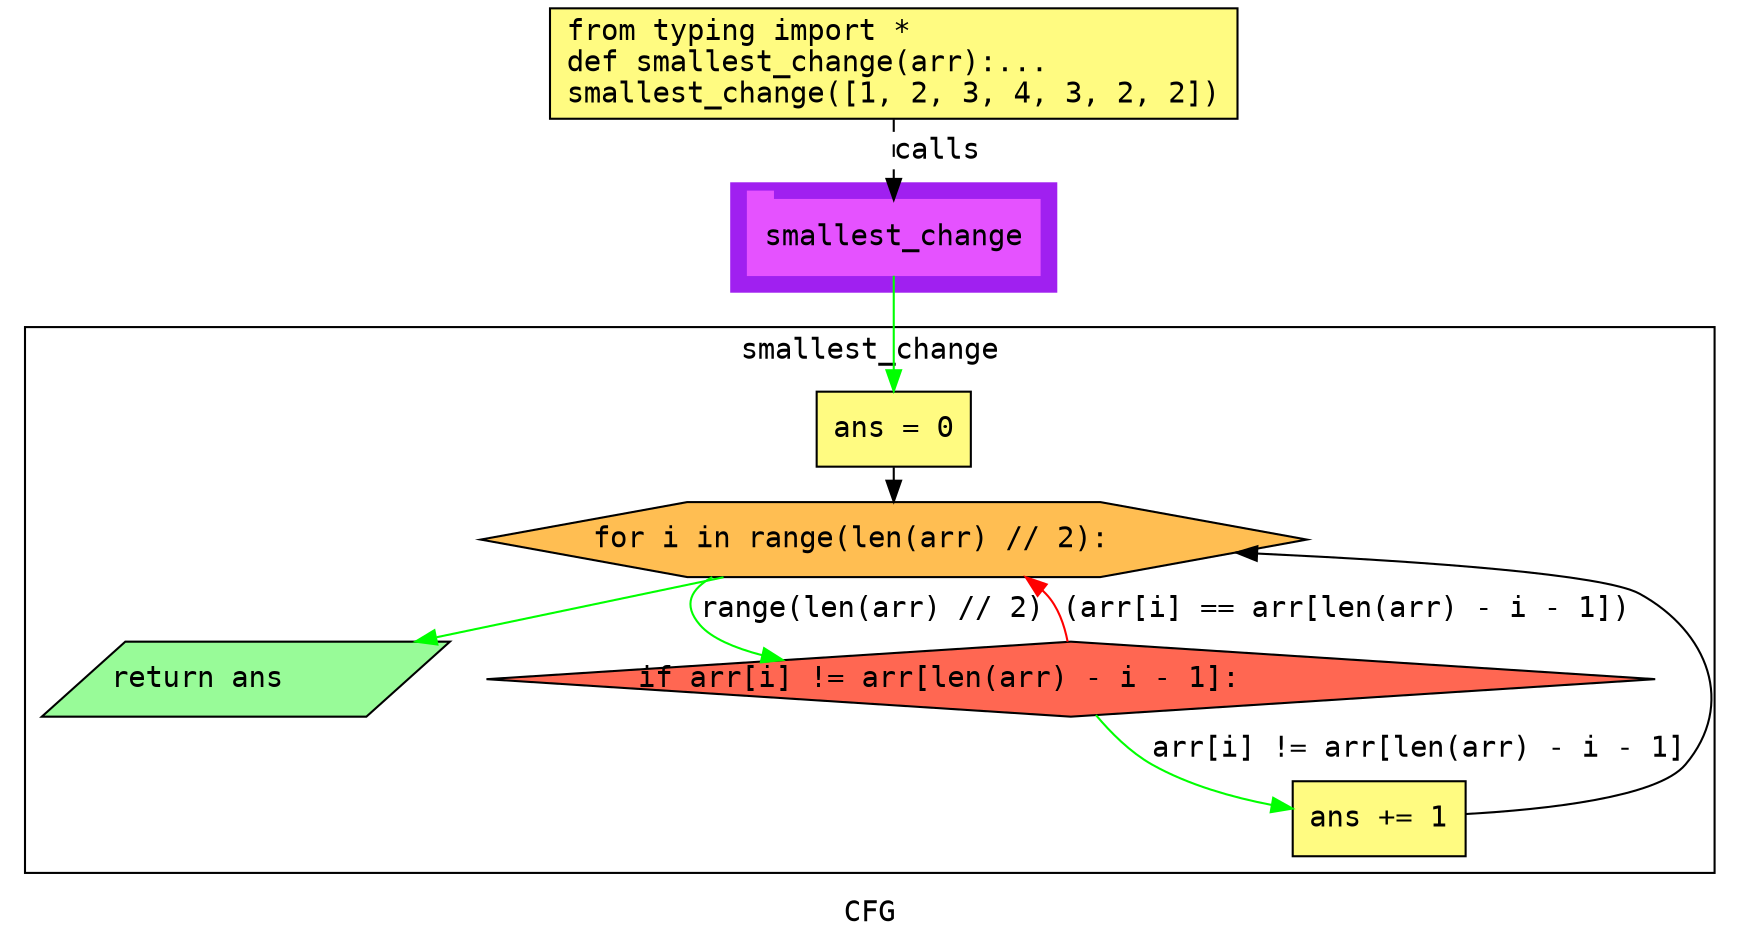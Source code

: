 digraph cluster50CFG {
	graph [bb="0,0,819,446",
		compound=True,
		fontname="DejaVu Sans Mono",
		label=CFG,
		lheight=0.21,
		lp="409.5,11.5",
		lwidth=0.35,
		pack=False,
		rankdir=TB,
		ranksep=0.02
	];
	node [fontname="DejaVu Sans Mono",
		label="\N"
	];
	edge [fontname="DejaVu Sans Mono"];
	subgraph cluster_1 {
		graph [bb="340,310,496,362",
			color=purple,
			compound=true,
			fontname="DejaVu Sans Mono",
			label="",
			rankdir=TB,
			ranksep=0.02,
			shape=tab,
			style=filled
		];
		node [fontname="DejaVu Sans Mono"];
		edge [fontname="DejaVu Sans Mono"];
		14	[color="#E552FF",
			height=0.5,
			label=smallest_change,
			linenum="[11]",
			pos="418,336",
			shape=tab,
			style=filled,
			width=1.9444];
	}
	subgraph cluster0smallest_change {
		graph [bb="8,31,811,293",
			compound=True,
			fontname="DejaVu Sans Mono",
			label=smallest_change,
			lheight=0.21,
			lp="409.5,281.5",
			lwidth=1.72,
			pack=False,
			rankdir=TB,
			ranksep=0.02
		];
		node [fontname="DejaVu Sans Mono"];
		edge [fontname="DejaVu Sans Mono"];
		subgraph cluster_4 {
			graph [color=purple,
				compound=true,
				fontname="DejaVu Sans Mono",
				label="",
				rankdir=TB,
				ranksep=0.02,
				shape=tab,
				style=filled
			];
			node [fontname="DejaVu Sans Mono"];
			edge [fontname="DejaVu Sans Mono"];
		}
		subgraph cluster_7 {
			graph [color=purple,
				compound=true,
				fontname="DejaVu Sans Mono",
				label="",
				rankdir=TB,
				ranksep=0.02,
				shape=tab,
				style=filled
			];
			node [fontname="DejaVu Sans Mono"];
			edge [fontname="DejaVu Sans Mono"];
		}
		3	[fillcolor="#FFFB81",
			height=0.5,
			label="ans = 0\l",
			linenum="[5]",
			pos="418,244",
			shape=rectangle,
			style="filled,solid",
			width=1.0278];
		4	[fillcolor="#FFBE52",
			height=0.5,
			label="for i in range(len(arr) // 2):\l",
			linenum="[6]",
			pos="418,191",
			shape=hexagon,
			style="filled,solid",
			width=5.5036];
		3 -> 4	[color=black,
			pos="e,418,209.25 418,225.73 418,223.66 418,221.5 418,219.32"];
		7	[fillcolor="#FF6752",
			height=0.5,
			label="if arr[i] != arr[len(arr) - i - 1]:\l",
			linenum="[7]",
			pos="503,124",
			shape=diamond,
			style="filled,solid",
			width=7.7873];
		4 -> 7	[color=green,
			label="range(len(arr) // 2)",
			lp="404,157.5",
			pos="e,361.62,132.94 325.93,172.8 316.18,167.17 312.5,159.75 321,150 326.54,143.65 337.53,138.86 351.5,135.25"];
		8	[fillcolor="#98fb98",
			height=0.5,
			label="return ans\l",
			linenum="[9]",
			pos="110,124",
			shape=parallelogram,
			style="filled,solid",
			width=2.6206];
		4 -> 8	[color=green,
			pos="e,190.65,142.02 337.08,172.92 295.16,164.08 243.84,153.25 200.6,144.12"];
		7 -> 4	[color=red,
			label="(arr[i] == arr[len(arr) - i - 1])",
			lp="635.5,157.5",
			pos="e,481.38,172.95 501.47,141.96 499.94,149.86 496.93,158.84 491,165 490.46,165.56 489.91,166.11 489.34,166.65"];
		10	[fillcolor="#FFFB81",
			height=0.5,
			label="ans += 1\l",
			linenum="[8]",
			pos="650,57",
			shape=rectangle,
			style="filled,solid",
			width=1.1528];
		7 -> 10	[color=green,
			label="arr[i] != arr[len(arr) - i - 1]",
			lp="669,90.5",
			pos="e,608.32,61.775 514.99,106.35 521.74,98.144 530.85,88.789 541,83 558.37,73.095 579.41,67.114 598.35,63.502"];
		10 -> 4	[color=black,
			pos="e,583,184.93 691.6,59.275 730.23,61.439 783.72,67.275 797,83 821.27,111.75 808.72,146.43 776,165 759.27,174.5 675.39,180.65 593.03,\
184.47"];
	}
	1	[fillcolor="#FFFB81",
		height=0.73611,
		label="from typing import *\ldef smallest_change(arr):...\lsmallest_change([1, 2, 3, 4, 3, 2, 2])\l",
		linenum="[1]",
		pos="418,419.5",
		shape=rectangle,
		style="filled,solid",
		width=4.5833];
	1 -> 14	[label=calls,
		lp="439,377.5",
		pos="e,418,354.13 418,392.71 418,383.66 418,373.47 418,364.3",
		style=dashed];
	14 -> 3	[color=green,
		pos="e,418,262.3 418,317.65 418,304.82 418,287.11 418,272.38"];
}
